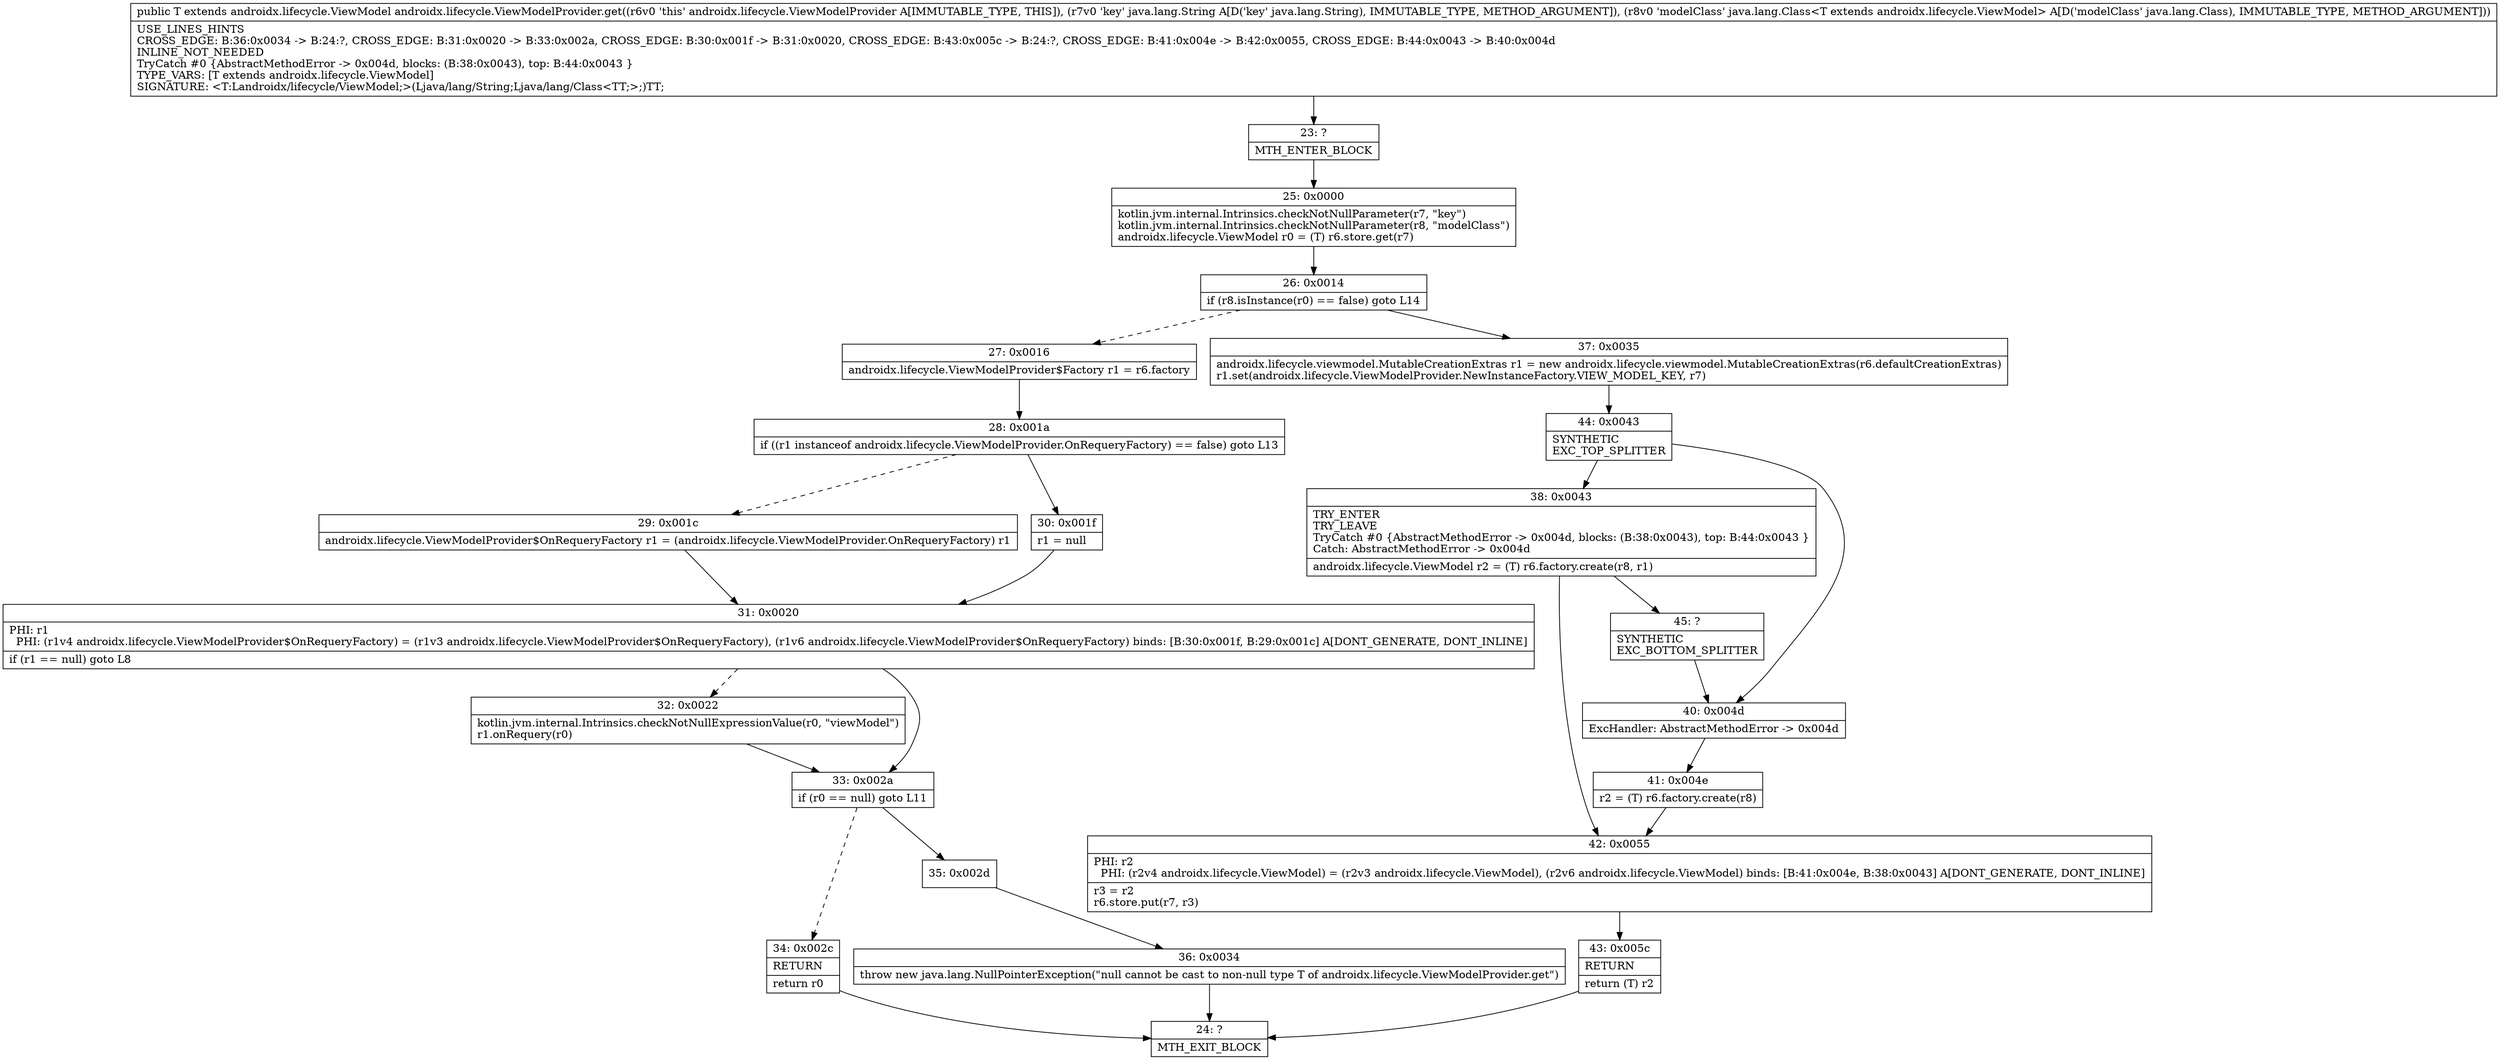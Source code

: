 digraph "CFG forandroidx.lifecycle.ViewModelProvider.get(Ljava\/lang\/String;Ljava\/lang\/Class;)Landroidx\/lifecycle\/ViewModel;" {
Node_23 [shape=record,label="{23\:\ ?|MTH_ENTER_BLOCK\l}"];
Node_25 [shape=record,label="{25\:\ 0x0000|kotlin.jvm.internal.Intrinsics.checkNotNullParameter(r7, \"key\")\lkotlin.jvm.internal.Intrinsics.checkNotNullParameter(r8, \"modelClass\")\landroidx.lifecycle.ViewModel r0 = (T) r6.store.get(r7)\l}"];
Node_26 [shape=record,label="{26\:\ 0x0014|if (r8.isInstance(r0) == false) goto L14\l}"];
Node_27 [shape=record,label="{27\:\ 0x0016|androidx.lifecycle.ViewModelProvider$Factory r1 = r6.factory\l}"];
Node_28 [shape=record,label="{28\:\ 0x001a|if ((r1 instanceof androidx.lifecycle.ViewModelProvider.OnRequeryFactory) == false) goto L13\l}"];
Node_29 [shape=record,label="{29\:\ 0x001c|androidx.lifecycle.ViewModelProvider$OnRequeryFactory r1 = (androidx.lifecycle.ViewModelProvider.OnRequeryFactory) r1\l}"];
Node_31 [shape=record,label="{31\:\ 0x0020|PHI: r1 \l  PHI: (r1v4 androidx.lifecycle.ViewModelProvider$OnRequeryFactory) = (r1v3 androidx.lifecycle.ViewModelProvider$OnRequeryFactory), (r1v6 androidx.lifecycle.ViewModelProvider$OnRequeryFactory) binds: [B:30:0x001f, B:29:0x001c] A[DONT_GENERATE, DONT_INLINE]\l|if (r1 == null) goto L8\l}"];
Node_32 [shape=record,label="{32\:\ 0x0022|kotlin.jvm.internal.Intrinsics.checkNotNullExpressionValue(r0, \"viewModel\")\lr1.onRequery(r0)\l}"];
Node_33 [shape=record,label="{33\:\ 0x002a|if (r0 == null) goto L11\l}"];
Node_34 [shape=record,label="{34\:\ 0x002c|RETURN\l|return r0\l}"];
Node_24 [shape=record,label="{24\:\ ?|MTH_EXIT_BLOCK\l}"];
Node_35 [shape=record,label="{35\:\ 0x002d}"];
Node_36 [shape=record,label="{36\:\ 0x0034|throw new java.lang.NullPointerException(\"null cannot be cast to non\-null type T of androidx.lifecycle.ViewModelProvider.get\")\l}"];
Node_30 [shape=record,label="{30\:\ 0x001f|r1 = null\l}"];
Node_37 [shape=record,label="{37\:\ 0x0035|androidx.lifecycle.viewmodel.MutableCreationExtras r1 = new androidx.lifecycle.viewmodel.MutableCreationExtras(r6.defaultCreationExtras)\lr1.set(androidx.lifecycle.ViewModelProvider.NewInstanceFactory.VIEW_MODEL_KEY, r7)\l}"];
Node_44 [shape=record,label="{44\:\ 0x0043|SYNTHETIC\lEXC_TOP_SPLITTER\l}"];
Node_38 [shape=record,label="{38\:\ 0x0043|TRY_ENTER\lTRY_LEAVE\lTryCatch #0 \{AbstractMethodError \-\> 0x004d, blocks: (B:38:0x0043), top: B:44:0x0043 \}\lCatch: AbstractMethodError \-\> 0x004d\l|androidx.lifecycle.ViewModel r2 = (T) r6.factory.create(r8, r1)\l}"];
Node_42 [shape=record,label="{42\:\ 0x0055|PHI: r2 \l  PHI: (r2v4 androidx.lifecycle.ViewModel) = (r2v3 androidx.lifecycle.ViewModel), (r2v6 androidx.lifecycle.ViewModel) binds: [B:41:0x004e, B:38:0x0043] A[DONT_GENERATE, DONT_INLINE]\l|r3 = r2\lr6.store.put(r7, r3)\l}"];
Node_43 [shape=record,label="{43\:\ 0x005c|RETURN\l|return (T) r2\l}"];
Node_45 [shape=record,label="{45\:\ ?|SYNTHETIC\lEXC_BOTTOM_SPLITTER\l}"];
Node_40 [shape=record,label="{40\:\ 0x004d|ExcHandler: AbstractMethodError \-\> 0x004d\l}"];
Node_41 [shape=record,label="{41\:\ 0x004e|r2 = (T) r6.factory.create(r8)\l}"];
MethodNode[shape=record,label="{public T extends androidx.lifecycle.ViewModel androidx.lifecycle.ViewModelProvider.get((r6v0 'this' androidx.lifecycle.ViewModelProvider A[IMMUTABLE_TYPE, THIS]), (r7v0 'key' java.lang.String A[D('key' java.lang.String), IMMUTABLE_TYPE, METHOD_ARGUMENT]), (r8v0 'modelClass' java.lang.Class\<T extends androidx.lifecycle.ViewModel\> A[D('modelClass' java.lang.Class), IMMUTABLE_TYPE, METHOD_ARGUMENT]))  | USE_LINES_HINTS\lCROSS_EDGE: B:36:0x0034 \-\> B:24:?, CROSS_EDGE: B:31:0x0020 \-\> B:33:0x002a, CROSS_EDGE: B:30:0x001f \-\> B:31:0x0020, CROSS_EDGE: B:43:0x005c \-\> B:24:?, CROSS_EDGE: B:41:0x004e \-\> B:42:0x0055, CROSS_EDGE: B:44:0x0043 \-\> B:40:0x004d\lINLINE_NOT_NEEDED\lTryCatch #0 \{AbstractMethodError \-\> 0x004d, blocks: (B:38:0x0043), top: B:44:0x0043 \}\lTYPE_VARS: [T extends androidx.lifecycle.ViewModel]\lSIGNATURE: \<T:Landroidx\/lifecycle\/ViewModel;\>(Ljava\/lang\/String;Ljava\/lang\/Class\<TT;\>;)TT;\l}"];
MethodNode -> Node_23;Node_23 -> Node_25;
Node_25 -> Node_26;
Node_26 -> Node_27[style=dashed];
Node_26 -> Node_37;
Node_27 -> Node_28;
Node_28 -> Node_29[style=dashed];
Node_28 -> Node_30;
Node_29 -> Node_31;
Node_31 -> Node_32[style=dashed];
Node_31 -> Node_33;
Node_32 -> Node_33;
Node_33 -> Node_34[style=dashed];
Node_33 -> Node_35;
Node_34 -> Node_24;
Node_35 -> Node_36;
Node_36 -> Node_24;
Node_30 -> Node_31;
Node_37 -> Node_44;
Node_44 -> Node_38;
Node_44 -> Node_40;
Node_38 -> Node_42;
Node_38 -> Node_45;
Node_42 -> Node_43;
Node_43 -> Node_24;
Node_45 -> Node_40;
Node_40 -> Node_41;
Node_41 -> Node_42;
}

